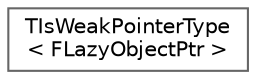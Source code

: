 digraph "Graphical Class Hierarchy"
{
 // INTERACTIVE_SVG=YES
 // LATEX_PDF_SIZE
  bgcolor="transparent";
  edge [fontname=Helvetica,fontsize=10,labelfontname=Helvetica,labelfontsize=10];
  node [fontname=Helvetica,fontsize=10,shape=box,height=0.2,width=0.4];
  rankdir="LR";
  Node0 [id="Node000000",label="TIsWeakPointerType\l\< FLazyObjectPtr \>",height=0.2,width=0.4,color="grey40", fillcolor="white", style="filled",URL="$d4/d93/structTIsWeakPointerType_3_01FLazyObjectPtr_01_4.html",tooltip=" "];
}
